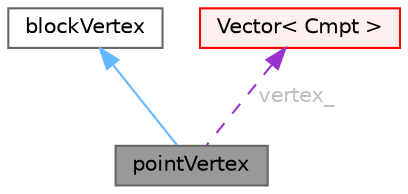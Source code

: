 digraph "pointVertex"
{
 // LATEX_PDF_SIZE
  bgcolor="transparent";
  edge [fontname=Helvetica,fontsize=10,labelfontname=Helvetica,labelfontsize=10];
  node [fontname=Helvetica,fontsize=10,shape=box,height=0.2,width=0.4];
  Node1 [id="Node000001",label="pointVertex",height=0.2,width=0.4,color="gray40", fillcolor="grey60", style="filled", fontcolor="black",tooltip=" "];
  Node2 -> Node1 [id="edge1_Node000001_Node000002",dir="back",color="steelblue1",style="solid",tooltip=" "];
  Node2 [id="Node000002",label="blockVertex",height=0.2,width=0.4,color="gray40", fillcolor="white", style="filled",URL="$classFoam_1_1blockVertex.html",tooltip="Define a block vertex."];
  Node3 -> Node1 [id="edge2_Node000001_Node000003",dir="back",color="darkorchid3",style="dashed",tooltip=" ",label=" vertex_",fontcolor="grey" ];
  Node3 [id="Node000003",label="Vector\< Cmpt \>",height=0.2,width=0.4,color="red", fillcolor="#FFF0F0", style="filled",URL="$classFoam_1_1Vector.html",tooltip="Templated 3D Vector derived from VectorSpace adding construction from 3 components,..."];
}
